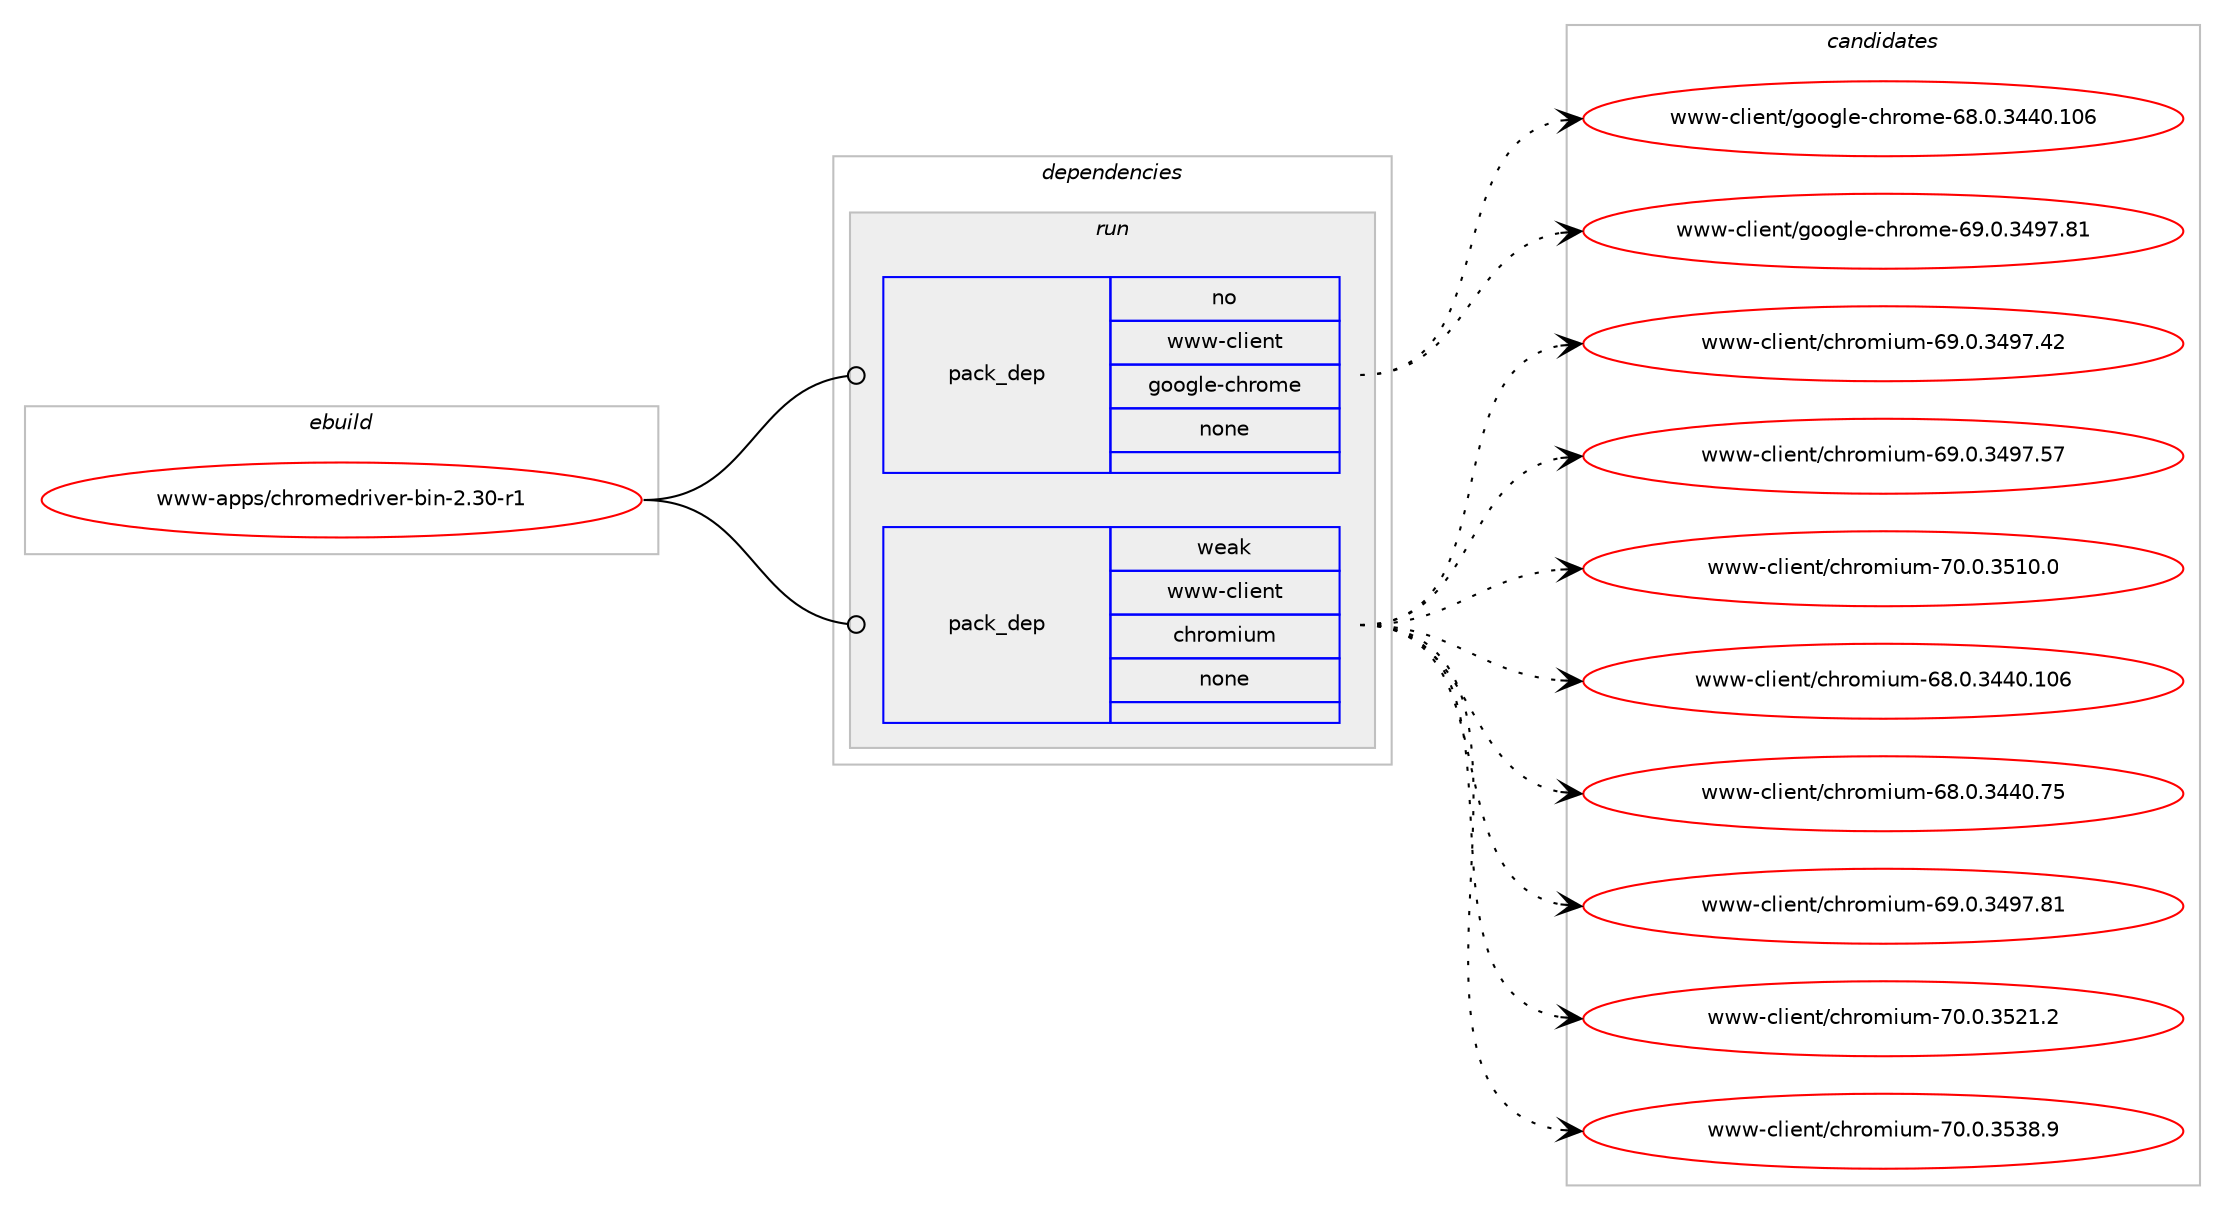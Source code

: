 digraph prolog {

# *************
# Graph options
# *************

newrank=true;
concentrate=true;
compound=true;
graph [rankdir=LR,fontname=Helvetica,fontsize=10,ranksep=1.5];#, ranksep=2.5, nodesep=0.2];
edge  [arrowhead=vee];
node  [fontname=Helvetica,fontsize=10];

# **********
# The ebuild
# **********

subgraph cluster_leftcol {
color=gray;
rank=same;
label=<<i>ebuild</i>>;
id [label="www-apps/chromedriver-bin-2.30-r1", color=red, width=4, href="../www-apps/chromedriver-bin-2.30-r1.svg"];
}

# ****************
# The dependencies
# ****************

subgraph cluster_midcol {
color=gray;
label=<<i>dependencies</i>>;
subgraph cluster_compile {
fillcolor="#eeeeee";
style=filled;
label=<<i>compile</i>>;
}
subgraph cluster_compileandrun {
fillcolor="#eeeeee";
style=filled;
label=<<i>compile and run</i>>;
}
subgraph cluster_run {
fillcolor="#eeeeee";
style=filled;
label=<<i>run</i>>;
subgraph pack1719 {
dependency2285 [label=<<TABLE BORDER="0" CELLBORDER="1" CELLSPACING="0" CELLPADDING="4" WIDTH="220"><TR><TD ROWSPAN="6" CELLPADDING="30">pack_dep</TD></TR><TR><TD WIDTH="110">no</TD></TR><TR><TD>www-client</TD></TR><TR><TD>google-chrome</TD></TR><TR><TD>none</TD></TR><TR><TD></TD></TR></TABLE>>, shape=none, color=blue];
}
id:e -> dependency2285:w [weight=20,style="solid",arrowhead="odot"];
subgraph pack1720 {
dependency2286 [label=<<TABLE BORDER="0" CELLBORDER="1" CELLSPACING="0" CELLPADDING="4" WIDTH="220"><TR><TD ROWSPAN="6" CELLPADDING="30">pack_dep</TD></TR><TR><TD WIDTH="110">weak</TD></TR><TR><TD>www-client</TD></TR><TR><TD>chromium</TD></TR><TR><TD>none</TD></TR><TR><TD></TD></TR></TABLE>>, shape=none, color=blue];
}
id:e -> dependency2286:w [weight=20,style="solid",arrowhead="odot"];
}
}

# **************
# The candidates
# **************

subgraph cluster_choices {
rank=same;
color=gray;
label=<<i>candidates</i>>;

subgraph choice1719 {
color=black;
nodesep=1;
choice11911911945991081051011101164710311111110310810145991041141111091014554564648465152524846494854 [label="www-client/google-chrome-68.0.3440.106", color=red, width=4,href="../www-client/google-chrome-68.0.3440.106.svg"];
choice119119119459910810510111011647103111111103108101459910411411110910145545746484651525755465649 [label="www-client/google-chrome-69.0.3497.81", color=red, width=4,href="../www-client/google-chrome-69.0.3497.81.svg"];
dependency2285:e -> choice11911911945991081051011101164710311111110310810145991041141111091014554564648465152524846494854:w [style=dotted,weight="100"];
dependency2285:e -> choice119119119459910810510111011647103111111103108101459910411411110910145545746484651525755465649:w [style=dotted,weight="100"];
}
subgraph choice1720 {
color=black;
nodesep=1;
choice1191191194599108105101110116479910411411110910511710945545746484651525755465250 [label="www-client/chromium-69.0.3497.42", color=red, width=4,href="../www-client/chromium-69.0.3497.42.svg"];
choice1191191194599108105101110116479910411411110910511710945545746484651525755465355 [label="www-client/chromium-69.0.3497.57", color=red, width=4,href="../www-client/chromium-69.0.3497.57.svg"];
choice11911911945991081051011101164799104114111109105117109455548464846515349484648 [label="www-client/chromium-70.0.3510.0", color=red, width=4,href="../www-client/chromium-70.0.3510.0.svg"];
choice119119119459910810510111011647991041141111091051171094554564648465152524846494854 [label="www-client/chromium-68.0.3440.106", color=red, width=4,href="../www-client/chromium-68.0.3440.106.svg"];
choice1191191194599108105101110116479910411411110910511710945545646484651525248465553 [label="www-client/chromium-68.0.3440.75", color=red, width=4,href="../www-client/chromium-68.0.3440.75.svg"];
choice1191191194599108105101110116479910411411110910511710945545746484651525755465649 [label="www-client/chromium-69.0.3497.81", color=red, width=4,href="../www-client/chromium-69.0.3497.81.svg"];
choice11911911945991081051011101164799104114111109105117109455548464846515350494650 [label="www-client/chromium-70.0.3521.2", color=red, width=4,href="../www-client/chromium-70.0.3521.2.svg"];
choice11911911945991081051011101164799104114111109105117109455548464846515351564657 [label="www-client/chromium-70.0.3538.9", color=red, width=4,href="../www-client/chromium-70.0.3538.9.svg"];
dependency2286:e -> choice1191191194599108105101110116479910411411110910511710945545746484651525755465250:w [style=dotted,weight="100"];
dependency2286:e -> choice1191191194599108105101110116479910411411110910511710945545746484651525755465355:w [style=dotted,weight="100"];
dependency2286:e -> choice11911911945991081051011101164799104114111109105117109455548464846515349484648:w [style=dotted,weight="100"];
dependency2286:e -> choice119119119459910810510111011647991041141111091051171094554564648465152524846494854:w [style=dotted,weight="100"];
dependency2286:e -> choice1191191194599108105101110116479910411411110910511710945545646484651525248465553:w [style=dotted,weight="100"];
dependency2286:e -> choice1191191194599108105101110116479910411411110910511710945545746484651525755465649:w [style=dotted,weight="100"];
dependency2286:e -> choice11911911945991081051011101164799104114111109105117109455548464846515350494650:w [style=dotted,weight="100"];
dependency2286:e -> choice11911911945991081051011101164799104114111109105117109455548464846515351564657:w [style=dotted,weight="100"];
}
}

}
